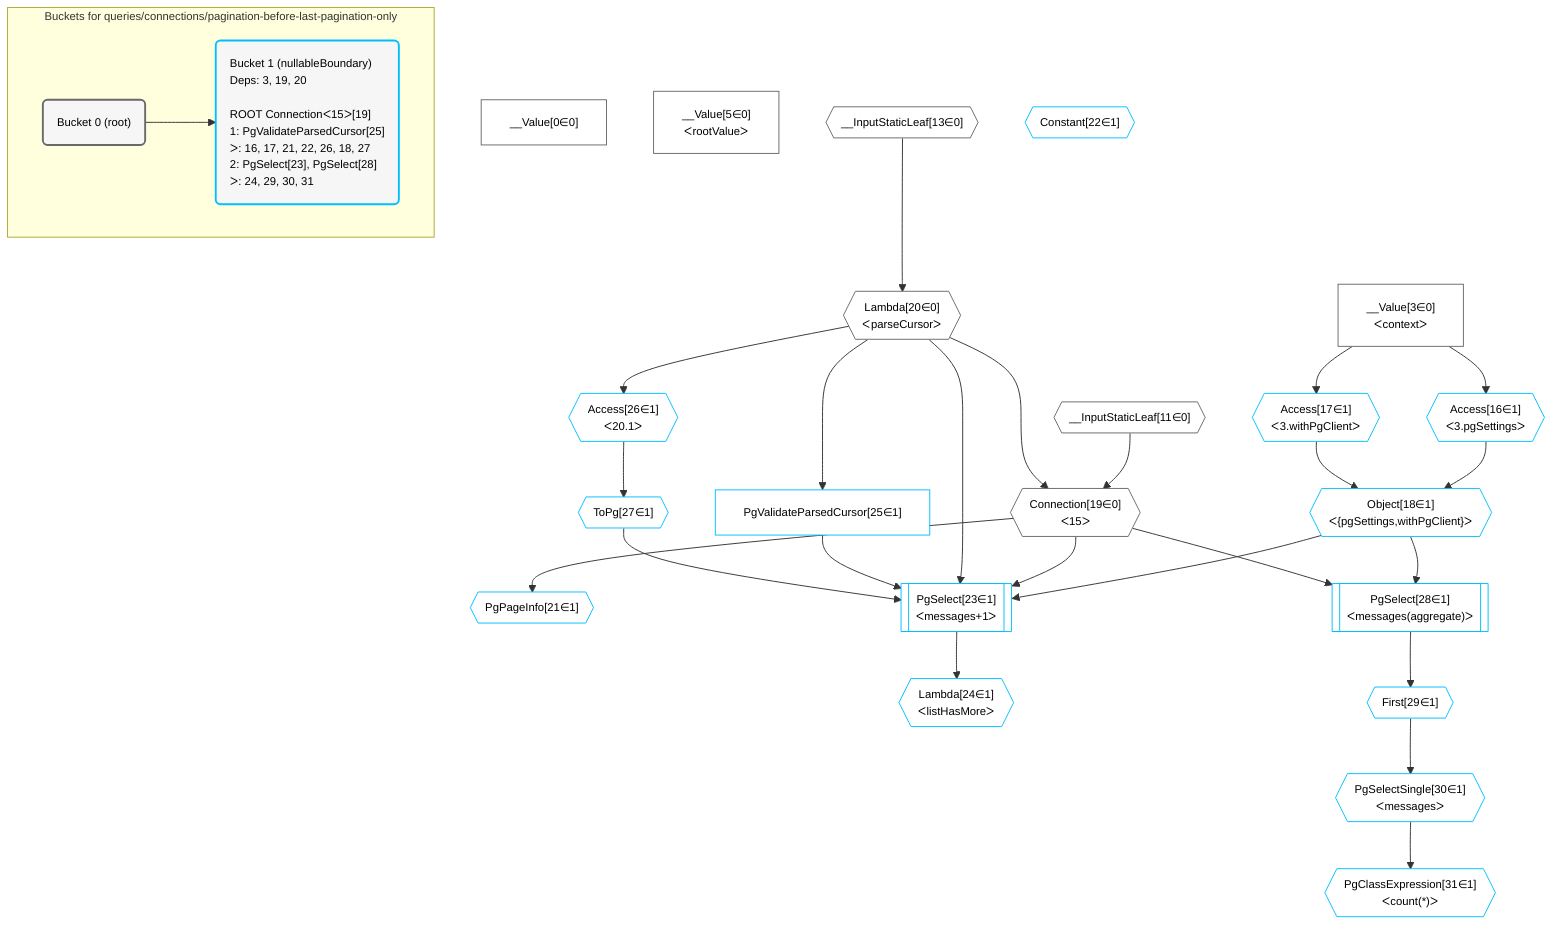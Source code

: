 %%{init: {'themeVariables': { 'fontSize': '12px'}}}%%
graph TD
    classDef path fill:#eee,stroke:#000,color:#000
    classDef plan fill:#fff,stroke-width:1px,color:#000
    classDef itemplan fill:#fff,stroke-width:2px,color:#000
    classDef unbatchedplan fill:#dff,stroke-width:1px,color:#000
    classDef sideeffectplan fill:#fcc,stroke-width:2px,color:#000
    classDef bucket fill:#f6f6f6,color:#000,stroke-width:2px,text-align:left


    %% define steps
    __Value0["__Value[0∈0]"]:::plan
    __Value3["__Value[3∈0]<br />ᐸcontextᐳ"]:::plan
    __Value5["__Value[5∈0]<br />ᐸrootValueᐳ"]:::plan
    __InputStaticLeaf11{{"__InputStaticLeaf[11∈0]"}}:::plan
    __InputStaticLeaf13{{"__InputStaticLeaf[13∈0]"}}:::plan
    Access16{{"Access[16∈1]<br />ᐸ3.pgSettingsᐳ"}}:::plan
    Access17{{"Access[17∈1]<br />ᐸ3.withPgClientᐳ"}}:::plan
    Object18{{"Object[18∈1]<br />ᐸ{pgSettings,withPgClient}ᐳ"}}:::plan
    Lambda20{{"Lambda[20∈0]<br />ᐸparseCursorᐳ"}}:::plan
    Connection19{{"Connection[19∈0]<br />ᐸ15ᐳ"}}:::plan
    PgPageInfo21{{"PgPageInfo[21∈1]"}}:::plan
    Constant22{{"Constant[22∈1]"}}:::plan
    PgValidateParsedCursor25["PgValidateParsedCursor[25∈1]"]:::plan
    Access26{{"Access[26∈1]<br />ᐸ20.1ᐳ"}}:::plan
    ToPg27{{"ToPg[27∈1]"}}:::plan
    PgSelect23[["PgSelect[23∈1]<br />ᐸmessages+1ᐳ"]]:::plan
    Lambda24{{"Lambda[24∈1]<br />ᐸlistHasMoreᐳ"}}:::plan
    PgSelect28[["PgSelect[28∈1]<br />ᐸmessages(aggregate)ᐳ"]]:::plan
    First29{{"First[29∈1]"}}:::plan
    PgSelectSingle30{{"PgSelectSingle[30∈1]<br />ᐸmessagesᐳ"}}:::plan
    PgClassExpression31{{"PgClassExpression[31∈1]<br />ᐸcount(*)ᐳ"}}:::plan

    %% plan dependencies
    __Value3 --> Access16
    __Value3 --> Access17
    Access16 & Access17 --> Object18
    __InputStaticLeaf13 --> Lambda20
    __InputStaticLeaf11 & Lambda20 --> Connection19
    Connection19 --> PgPageInfo21
    Lambda20 --> PgValidateParsedCursor25
    Lambda20 --> Access26
    Access26 --> ToPg27
    Object18 & Connection19 & Lambda20 & PgValidateParsedCursor25 & ToPg27 --> PgSelect23
    PgSelect23 --> Lambda24
    Object18 & Connection19 --> PgSelect28
    PgSelect28 --> First29
    First29 --> PgSelectSingle30
    PgSelectSingle30 --> PgClassExpression31

    subgraph "Buckets for queries/connections/pagination-before-last-pagination-only"
    Bucket0("Bucket 0 (root)"):::bucket
    classDef bucket0 stroke:#696969
    class Bucket0,__Value0,__Value3,__Value5,__InputStaticLeaf11,__InputStaticLeaf13,Connection19,Lambda20 bucket0
    Bucket1("Bucket 1 (nullableBoundary)<br />Deps: 3, 19, 20<br /><br />ROOT Connectionᐸ15ᐳ[19]<br />1: PgValidateParsedCursor[25]<br />ᐳ: 16, 17, 21, 22, 26, 18, 27<br />2: PgSelect[23], PgSelect[28]<br />ᐳ: 24, 29, 30, 31"):::bucket
    classDef bucket1 stroke:#00bfff
    class Bucket1,Access16,Access17,Object18,PgPageInfo21,Constant22,PgSelect23,Lambda24,PgValidateParsedCursor25,Access26,ToPg27,PgSelect28,First29,PgSelectSingle30,PgClassExpression31 bucket1
    Bucket0 --> Bucket1
    end